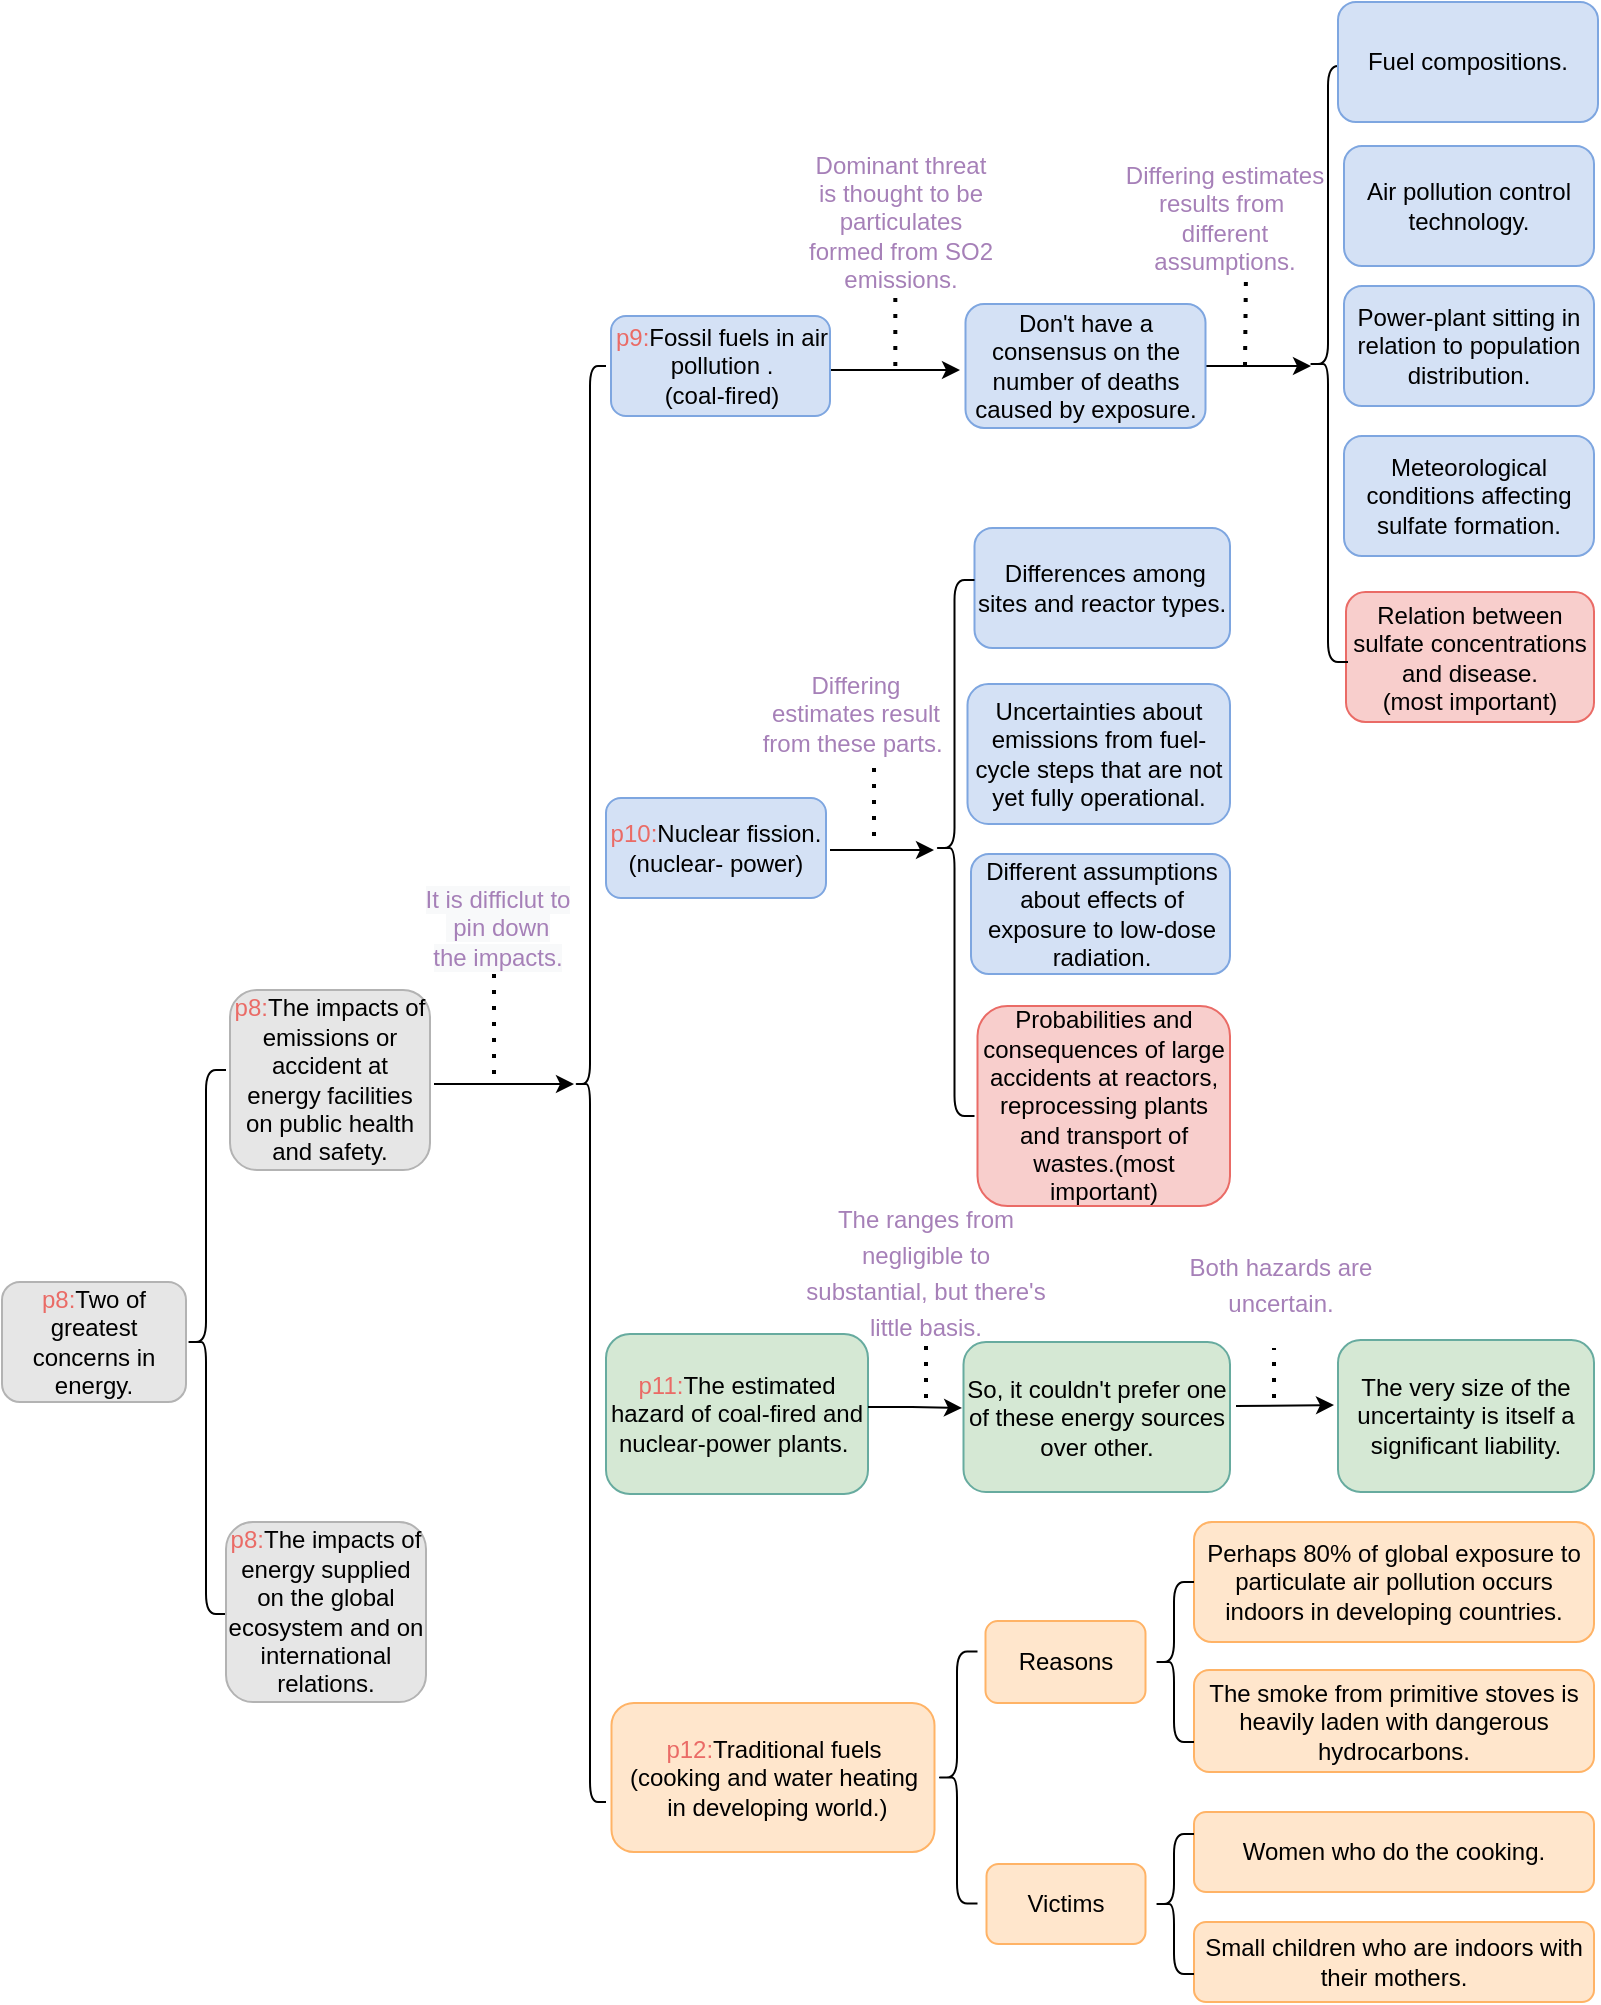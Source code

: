 <mxfile version="13.10.1" type="github">
  <diagram id="HV86x6wX_cSF6RMlQHs8" name="Page-1">
    <mxGraphModel dx="1022" dy="388" grid="1" gridSize="10" guides="1" tooltips="1" connect="1" arrows="1" fold="1" page="1" pageScale="1" pageWidth="827" pageHeight="1169" math="0" shadow="0">
      <root>
        <mxCell id="0" />
        <mxCell id="1" parent="0" />
        <mxCell id="3WgbJdYwUAd_oNcYUVg1-132" value="" style="edgeStyle=orthogonalEdgeStyle;rounded=0;orthogonalLoop=1;jettySize=auto;html=1;" parent="1" edge="1">
          <mxGeometry relative="1" as="geometry">
            <mxPoint x="608" y="277" as="sourcePoint" />
            <mxPoint x="668.5" y="277" as="targetPoint" />
          </mxGeometry>
        </mxCell>
        <mxCell id="3WgbJdYwUAd_oNcYUVg1-1" value="&lt;font color=&quot;#ea6b66&quot;&gt;p8:&lt;/font&gt;Two of greatest concerns in energy." style="rounded=1;whiteSpace=wrap;html=1;fillColor=#E6E6E6;strokeColor=#B3B3B3;" parent="1" vertex="1">
          <mxGeometry x="14" y="735" width="92" height="60" as="geometry" />
        </mxCell>
        <mxCell id="3WgbJdYwUAd_oNcYUVg1-3" value="" style="shape=curlyBracket;whiteSpace=wrap;html=1;rounded=1;size=0.5;" parent="1" vertex="1">
          <mxGeometry x="106" y="629" width="20" height="272" as="geometry" />
        </mxCell>
        <mxCell id="3WgbJdYwUAd_oNcYUVg1-4" value="&lt;font color=&quot;#ea6b66&quot;&gt;p8:&lt;/font&gt;The impacts of energy supplied on the global ecosystem and on international relations." style="rounded=1;whiteSpace=wrap;html=1;fillColor=#E6E6E6;strokeColor=#B3B3B3;" parent="1" vertex="1">
          <mxGeometry x="126" y="855" width="100" height="90" as="geometry" />
        </mxCell>
        <mxCell id="3WgbJdYwUAd_oNcYUVg1-5" value="&lt;font color=&quot;#ea6b66&quot;&gt;p8:&lt;/font&gt;The impacts of emissions or accident at energy facilities on public health and safety." style="rounded=1;whiteSpace=wrap;html=1;fillColor=#E6E6E6;strokeColor=#B3B3B3;" parent="1" vertex="1">
          <mxGeometry x="128" y="589" width="100" height="90" as="geometry" />
        </mxCell>
        <mxCell id="3WgbJdYwUAd_oNcYUVg1-9" value="&lt;font color=&quot;#ea6b66&quot;&gt;p10:&lt;/font&gt;Nuclear fission.&lt;br&gt;(nuclear- power)" style="rounded=1;whiteSpace=wrap;html=1;fillColor=#D4E1F5;strokeColor=#7EA6E0;" parent="1" vertex="1">
          <mxGeometry x="316" y="493" width="110" height="50" as="geometry" />
        </mxCell>
        <mxCell id="3WgbJdYwUAd_oNcYUVg1-11" value="Air pollution control technology." style="rounded=1;whiteSpace=wrap;html=1;fillColor=#D4E1F5;strokeColor=#7EA6E0;" parent="1" vertex="1">
          <mxGeometry x="685" y="167" width="125" height="60" as="geometry" />
        </mxCell>
        <mxCell id="3WgbJdYwUAd_oNcYUVg1-12" value="Power-plant sitting in relation to population distribution." style="rounded=1;whiteSpace=wrap;html=1;fillColor=#D4E1F5;strokeColor=#7EA6E0;" parent="1" vertex="1">
          <mxGeometry x="685" y="237" width="125" height="60" as="geometry" />
        </mxCell>
        <mxCell id="3WgbJdYwUAd_oNcYUVg1-13" value="Meteorological conditions affecting sulfate formation." style="rounded=1;whiteSpace=wrap;html=1;fillColor=#D4E1F5;strokeColor=#7EA6E0;" parent="1" vertex="1">
          <mxGeometry x="685" y="312" width="125" height="60" as="geometry" />
        </mxCell>
        <mxCell id="3WgbJdYwUAd_oNcYUVg1-14" value="Relation between sulfate concentrations and disease. &lt;br&gt;(most important)" style="rounded=1;whiteSpace=wrap;html=1;fillColor=#F8CECC;strokeColor=#EA6B66;" parent="1" vertex="1">
          <mxGeometry x="686" y="390" width="124" height="65" as="geometry" />
        </mxCell>
        <mxCell id="3WgbJdYwUAd_oNcYUVg1-15" value="" style="shape=curlyBracket;whiteSpace=wrap;html=1;rounded=1;size=0.5;" parent="1" vertex="1">
          <mxGeometry x="667" y="127" width="20" height="298" as="geometry" />
        </mxCell>
        <mxCell id="3WgbJdYwUAd_oNcYUVg1-17" value="&amp;nbsp;Differences among sites and reactor types." style="rounded=1;whiteSpace=wrap;html=1;fillColor=#D4E1F5;strokeColor=#7EA6E0;" parent="1" vertex="1">
          <mxGeometry x="500.25" y="358" width="127.75" height="60" as="geometry" />
        </mxCell>
        <mxCell id="3WgbJdYwUAd_oNcYUVg1-18" value="Uncertainties about emissions from fuel-cycle steps that are not yet fully operational." style="rounded=1;whiteSpace=wrap;html=1;fillColor=#D4E1F5;strokeColor=#7EA6E0;" parent="1" vertex="1">
          <mxGeometry x="496.75" y="436" width="131.25" height="70" as="geometry" />
        </mxCell>
        <mxCell id="3WgbJdYwUAd_oNcYUVg1-19" value="Different assumptions about effects of exposure to low-dose radiation." style="rounded=1;whiteSpace=wrap;html=1;fillColor=#D4E1F5;strokeColor=#7EA6E0;" parent="1" vertex="1">
          <mxGeometry x="498.5" y="521" width="129.5" height="60" as="geometry" />
        </mxCell>
        <mxCell id="3WgbJdYwUAd_oNcYUVg1-20" value="Probabilities and consequences of large accidents at reactors, reprocessing plants and transport of wastes.(most important)" style="rounded=1;whiteSpace=wrap;html=1;fillColor=#F8CECC;strokeColor=#EA6B66;" parent="1" vertex="1">
          <mxGeometry x="501.75" y="597" width="126.25" height="100" as="geometry" />
        </mxCell>
        <mxCell id="3WgbJdYwUAd_oNcYUVg1-21" value="" style="shape=curlyBracket;whiteSpace=wrap;html=1;rounded=1;size=0.5;" parent="1" vertex="1">
          <mxGeometry x="480.25" y="384" width="20" height="268" as="geometry" />
        </mxCell>
        <mxCell id="3WgbJdYwUAd_oNcYUVg1-24" value="So, it couldn&#39;t prefer one of these energy sources over other." style="rounded=1;whiteSpace=wrap;html=1;fillColor=#D5E8D4;strokeColor=#67AB9F;" parent="1" vertex="1">
          <mxGeometry x="494.75" y="765" width="133.25" height="75" as="geometry" />
        </mxCell>
        <mxCell id="3WgbJdYwUAd_oNcYUVg1-29" value="Perhaps 80% of global exposure to particulate air pollution occurs indoors in developing countries." style="rounded=1;whiteSpace=wrap;html=1;fillColor=#FFE6CC;strokeColor=#FFB366;" parent="1" vertex="1">
          <mxGeometry x="610" y="855" width="200" height="60" as="geometry" />
        </mxCell>
        <mxCell id="3WgbJdYwUAd_oNcYUVg1-30" value="Women who do the cooking." style="rounded=1;whiteSpace=wrap;html=1;fillColor=#FFE6CC;strokeColor=#FFB366;" parent="1" vertex="1">
          <mxGeometry x="610" y="1000" width="200" height="40" as="geometry" />
        </mxCell>
        <mxCell id="3WgbJdYwUAd_oNcYUVg1-32" value="Small children who are indoors with their mothers." style="rounded=1;whiteSpace=wrap;html=1;fillColor=#FFE6CC;strokeColor=#FFB366;" parent="1" vertex="1">
          <mxGeometry x="610" y="1055" width="200" height="40" as="geometry" />
        </mxCell>
        <mxCell id="3WgbJdYwUAd_oNcYUVg1-33" value="Victims" style="rounded=1;whiteSpace=wrap;html=1;fillColor=#FFE6CC;strokeColor=#FFB366;" parent="1" vertex="1">
          <mxGeometry x="506.25" y="1026" width="79.5" height="40" as="geometry" />
        </mxCell>
        <mxCell id="3WgbJdYwUAd_oNcYUVg1-35" value="" style="shape=curlyBracket;whiteSpace=wrap;html=1;rounded=1;size=0.5;" parent="1" vertex="1">
          <mxGeometry x="590" y="1011" width="20" height="70" as="geometry" />
        </mxCell>
        <mxCell id="3WgbJdYwUAd_oNcYUVg1-76" value="" style="edgeStyle=orthogonalEdgeStyle;rounded=0;orthogonalLoop=1;jettySize=auto;html=1;" parent="1" edge="1">
          <mxGeometry relative="1" as="geometry">
            <mxPoint x="422" y="279" as="sourcePoint" />
            <mxPoint x="493" y="279" as="targetPoint" />
          </mxGeometry>
        </mxCell>
        <mxCell id="3WgbJdYwUAd_oNcYUVg1-37" value="&lt;font color=&quot;#ea6b66&quot;&gt;p9:&lt;/font&gt;Fossil fuels in air pollution .&lt;br&gt;(coal-fired)" style="rounded=1;whiteSpace=wrap;html=1;fillColor=#D4E1F5;strokeColor=#7EA6E0;" parent="1" vertex="1">
          <mxGeometry x="318.5" y="252" width="109.5" height="50" as="geometry" />
        </mxCell>
        <mxCell id="3WgbJdYwUAd_oNcYUVg1-38" value="" style="shape=curlyBracket;whiteSpace=wrap;html=1;rounded=1;size=0.5;" parent="1" vertex="1">
          <mxGeometry x="300" y="277" width="16" height="718" as="geometry" />
        </mxCell>
        <mxCell id="3WgbJdYwUAd_oNcYUVg1-63" value="Don&#39;t have a consensus on the number of deaths caused by exposure." style="rounded=1;whiteSpace=wrap;html=1;fillColor=#D4E1F5;strokeColor=#7EA6E0;" parent="1" vertex="1">
          <mxGeometry x="495.75" y="246" width="120" height="62" as="geometry" />
        </mxCell>
        <mxCell id="3WgbJdYwUAd_oNcYUVg1-75" value="&lt;span style=&quot;font-family: &amp;#34;helvetica&amp;#34; ; font-size: 12px ; font-style: normal ; font-weight: 400 ; letter-spacing: normal ; text-indent: 0px ; text-transform: none ; word-spacing: 0px ; background-color: rgb(248 , 249 , 250) ; display: inline ; float: none&quot;&gt;&lt;font color=&quot;#a680b8&quot;&gt;It is difficlut to&lt;br&gt;&amp;nbsp;pin down &lt;br&gt;the impacts.&lt;/font&gt;&lt;/span&gt;" style="text;whiteSpace=wrap;html=1;align=center;" parent="1" vertex="1">
          <mxGeometry x="208" y="530" width="108" height="55" as="geometry" />
        </mxCell>
        <mxCell id="3WgbJdYwUAd_oNcYUVg1-78" value="&lt;font color=&quot;#a680b8&quot;&gt;Differing estimates &lt;br&gt;results from&amp;nbsp;&lt;br&gt;different assumptions.&lt;/font&gt;" style="text;html=1;strokeColor=none;fillColor=none;align=center;verticalAlign=middle;whiteSpace=wrap;rounded=0;" parent="1" vertex="1">
          <mxGeometry x="571.5" y="173" width="106.5" height="60" as="geometry" />
        </mxCell>
        <mxCell id="3WgbJdYwUAd_oNcYUVg1-82" value="" style="endArrow=none;dashed=1;html=1;dashPattern=1 3;strokeWidth=2;" parent="1" edge="1">
          <mxGeometry width="50" height="50" relative="1" as="geometry">
            <mxPoint x="635.5" y="277" as="sourcePoint" />
            <mxPoint x="636" y="229" as="targetPoint" />
          </mxGeometry>
        </mxCell>
        <mxCell id="3WgbJdYwUAd_oNcYUVg1-84" value="" style="endArrow=none;dashed=1;html=1;dashPattern=1 3;strokeWidth=2;entryX=0.5;entryY=1;entryDx=0;entryDy=0;" parent="1" edge="1">
          <mxGeometry width="50" height="50" relative="1" as="geometry">
            <mxPoint x="260" y="631" as="sourcePoint" />
            <mxPoint x="260" y="579" as="targetPoint" />
          </mxGeometry>
        </mxCell>
        <mxCell id="3WgbJdYwUAd_oNcYUVg1-86" value="" style="edgeStyle=orthogonalEdgeStyle;rounded=0;orthogonalLoop=1;jettySize=auto;html=1;" parent="1" edge="1">
          <mxGeometry relative="1" as="geometry">
            <mxPoint x="428" y="519.04" as="sourcePoint" />
            <mxPoint x="480" y="519" as="targetPoint" />
          </mxGeometry>
        </mxCell>
        <mxCell id="3WgbJdYwUAd_oNcYUVg1-88" value="&lt;font color=&quot;#a680b8&quot;&gt;Differing &lt;br&gt;estimates result from these parts.&amp;nbsp;&lt;/font&gt;" style="text;html=1;strokeColor=none;fillColor=none;align=center;verticalAlign=middle;whiteSpace=wrap;rounded=0;" parent="1" vertex="1">
          <mxGeometry x="390" y="415" width="102" height="71" as="geometry" />
        </mxCell>
        <mxCell id="3WgbJdYwUAd_oNcYUVg1-89" value="" style="endArrow=none;dashed=1;html=1;dashPattern=1 3;strokeWidth=2;entryX=0.5;entryY=1;entryDx=0;entryDy=0;" parent="1" edge="1">
          <mxGeometry width="50" height="50" relative="1" as="geometry">
            <mxPoint x="450" y="512" as="sourcePoint" />
            <mxPoint x="450" y="472" as="targetPoint" />
          </mxGeometry>
        </mxCell>
        <mxCell id="3WgbJdYwUAd_oNcYUVg1-90" value="&lt;span style=&quot;font-family: &amp;#34;helvetica&amp;#34;&quot;&gt;&lt;font color=&quot;#ea6b66&quot;&gt;p11:&lt;/font&gt;The estimated hazard of coal-fired and nuclear-power plants.&amp;nbsp;&lt;/span&gt;" style="rounded=1;whiteSpace=wrap;html=1;fillColor=#D5E8D4;strokeColor=#67AB9F;" parent="1" vertex="1">
          <mxGeometry x="316" y="761" width="131" height="80" as="geometry" />
        </mxCell>
        <mxCell id="3WgbJdYwUAd_oNcYUVg1-95" value="&lt;span style=&quot;font-family: &amp;#34;helvetica&amp;#34;&quot;&gt;&lt;font color=&quot;#a680b8&quot;&gt;Dominant threat &lt;br&gt;is thought to be particulates formed from SO2 emissions.&lt;/font&gt;&lt;/span&gt;" style="text;html=1;strokeColor=none;fillColor=none;align=center;verticalAlign=middle;whiteSpace=wrap;rounded=0;" parent="1" vertex="1">
          <mxGeometry x="411.5" y="158" width="102.5" height="94" as="geometry" />
        </mxCell>
        <mxCell id="3WgbJdYwUAd_oNcYUVg1-96" value="" style="endArrow=none;dashed=1;html=1;dashPattern=1 3;strokeWidth=2;entryX=0.5;entryY=1;entryDx=0;entryDy=0;" parent="1" edge="1">
          <mxGeometry width="50" height="50" relative="1" as="geometry">
            <mxPoint x="460.66" y="277" as="sourcePoint" />
            <mxPoint x="460.66" y="237" as="targetPoint" />
          </mxGeometry>
        </mxCell>
        <mxCell id="3WgbJdYwUAd_oNcYUVg1-101" value="&lt;span&gt;The smoke from primitive stoves is heavily laden with dangerous hydrocarbons.&lt;/span&gt;" style="rounded=1;whiteSpace=wrap;html=1;fillColor=#FFE6CC;strokeColor=#FFB366;" parent="1" vertex="1">
          <mxGeometry x="610" y="929" width="200" height="51" as="geometry" />
        </mxCell>
        <mxCell id="3WgbJdYwUAd_oNcYUVg1-102" value="Reasons" style="rounded=1;whiteSpace=wrap;html=1;fillColor=#FFE6CC;strokeColor=#FFB366;" parent="1" vertex="1">
          <mxGeometry x="505.75" y="904.5" width="80" height="41" as="geometry" />
        </mxCell>
        <mxCell id="3WgbJdYwUAd_oNcYUVg1-103" value="" style="shape=curlyBracket;whiteSpace=wrap;html=1;rounded=1;" parent="1" vertex="1">
          <mxGeometry x="481.25" y="919.75" width="20.5" height="126" as="geometry" />
        </mxCell>
        <mxCell id="3WgbJdYwUAd_oNcYUVg1-104" value="" style="shape=curlyBracket;whiteSpace=wrap;html=1;rounded=1;size=0.5;" parent="1" vertex="1">
          <mxGeometry x="590" y="885" width="20" height="80" as="geometry" />
        </mxCell>
        <mxCell id="3WgbJdYwUAd_oNcYUVg1-111" value="&lt;p class=&quot;MsoNormal&quot; style=&quot;line-height: 150%&quot;&gt;&lt;span lang=&quot;EN-US&quot;&gt;&lt;font color=&quot;#a680b8&quot;&gt;The ranges from&lt;br&gt;negligible to substantial, but there&#39;s little basis.&lt;/font&gt;&lt;/span&gt;&lt;/p&gt;" style="text;html=1;strokeColor=none;fillColor=none;align=center;verticalAlign=middle;whiteSpace=wrap;rounded=0;" parent="1" vertex="1">
          <mxGeometry x="414" y="705" width="123.5" height="50" as="geometry" />
        </mxCell>
        <mxCell id="3WgbJdYwUAd_oNcYUVg1-112" value="" style="endArrow=none;dashed=1;html=1;dashPattern=1 3;strokeWidth=2;" parent="1" edge="1">
          <mxGeometry width="50" height="50" relative="1" as="geometry">
            <mxPoint x="476" y="793" as="sourcePoint" />
            <mxPoint x="476" y="767" as="targetPoint" />
          </mxGeometry>
        </mxCell>
        <mxCell id="3WgbJdYwUAd_oNcYUVg1-113" value="" style="edgeStyle=orthogonalEdgeStyle;rounded=0;orthogonalLoop=1;jettySize=auto;html=1;" parent="1" edge="1">
          <mxGeometry relative="1" as="geometry">
            <mxPoint x="447" y="797.5" as="sourcePoint" />
            <mxPoint x="494" y="798" as="targetPoint" />
            <Array as="points">
              <mxPoint x="469" y="798" />
              <mxPoint x="469" y="798" />
            </Array>
          </mxGeometry>
        </mxCell>
        <mxCell id="3WgbJdYwUAd_oNcYUVg1-130" value="" style="endArrow=classic;html=1;exitX=1;exitY=0.5;exitDx=0;exitDy=0;" parent="1" edge="1">
          <mxGeometry width="50" height="50" relative="1" as="geometry">
            <mxPoint x="230" y="636" as="sourcePoint" />
            <mxPoint x="300" y="636" as="targetPoint" />
          </mxGeometry>
        </mxCell>
        <mxCell id="3WgbJdYwUAd_oNcYUVg1-137" value="Fuel compositions." style="rounded=1;whiteSpace=wrap;html=1;fillColor=#D4E1F5;strokeColor=#7EA6E0;" parent="1" vertex="1">
          <mxGeometry x="682" y="95" width="130" height="60" as="geometry" />
        </mxCell>
        <mxCell id="3WgbJdYwUAd_oNcYUVg1-139" value="" style="edgeStyle=orthogonalEdgeStyle;rounded=0;orthogonalLoop=1;jettySize=auto;html=1;" parent="1" edge="1">
          <mxGeometry relative="1" as="geometry">
            <mxPoint x="631" y="797" as="sourcePoint" />
            <mxPoint x="680" y="796.5" as="targetPoint" />
            <Array as="points">
              <mxPoint x="631" y="797" />
              <mxPoint x="631" y="797" />
            </Array>
          </mxGeometry>
        </mxCell>
        <mxCell id="3WgbJdYwUAd_oNcYUVg1-140" value="" style="endArrow=none;dashed=1;html=1;dashPattern=1 3;strokeWidth=2;" parent="1" edge="1">
          <mxGeometry width="50" height="50" relative="1" as="geometry">
            <mxPoint x="650" y="793" as="sourcePoint" />
            <mxPoint x="650" y="768" as="targetPoint" />
          </mxGeometry>
        </mxCell>
        <mxCell id="3WgbJdYwUAd_oNcYUVg1-141" value="The very size of the uncertainty is itself a significant liability." style="rounded=1;whiteSpace=wrap;html=1;fillColor=#D5E8D4;strokeColor=#67AB9F;" parent="1" vertex="1">
          <mxGeometry x="682" y="764" width="128" height="76" as="geometry" />
        </mxCell>
        <mxCell id="3WgbJdYwUAd_oNcYUVg1-142" value="&lt;p class=&quot;MsoNormal&quot; style=&quot;line-height: 150%&quot;&gt;&lt;font color=&quot;#a680b8&quot;&gt;Both hazards are uncertain.&lt;/font&gt;&lt;/p&gt;" style="text;html=1;strokeColor=none;fillColor=none;align=center;verticalAlign=middle;whiteSpace=wrap;rounded=0;" parent="1" vertex="1">
          <mxGeometry x="599" y="711" width="109" height="50" as="geometry" />
        </mxCell>
        <mxCell id="3WgbJdYwUAd_oNcYUVg1-144" value="&lt;font color=&quot;#ea6b66&quot;&gt;p12:&lt;/font&gt;Traditional fuels &lt;br&gt;(cooking and water heating&lt;br&gt;&amp;nbsp;in developing world.)" style="rounded=1;whiteSpace=wrap;html=1;fillColor=#FFE6CC;strokeColor=#FFB366;" parent="1" vertex="1">
          <mxGeometry x="318.75" y="945.5" width="161.5" height="74.5" as="geometry" />
        </mxCell>
      </root>
    </mxGraphModel>
  </diagram>
</mxfile>
